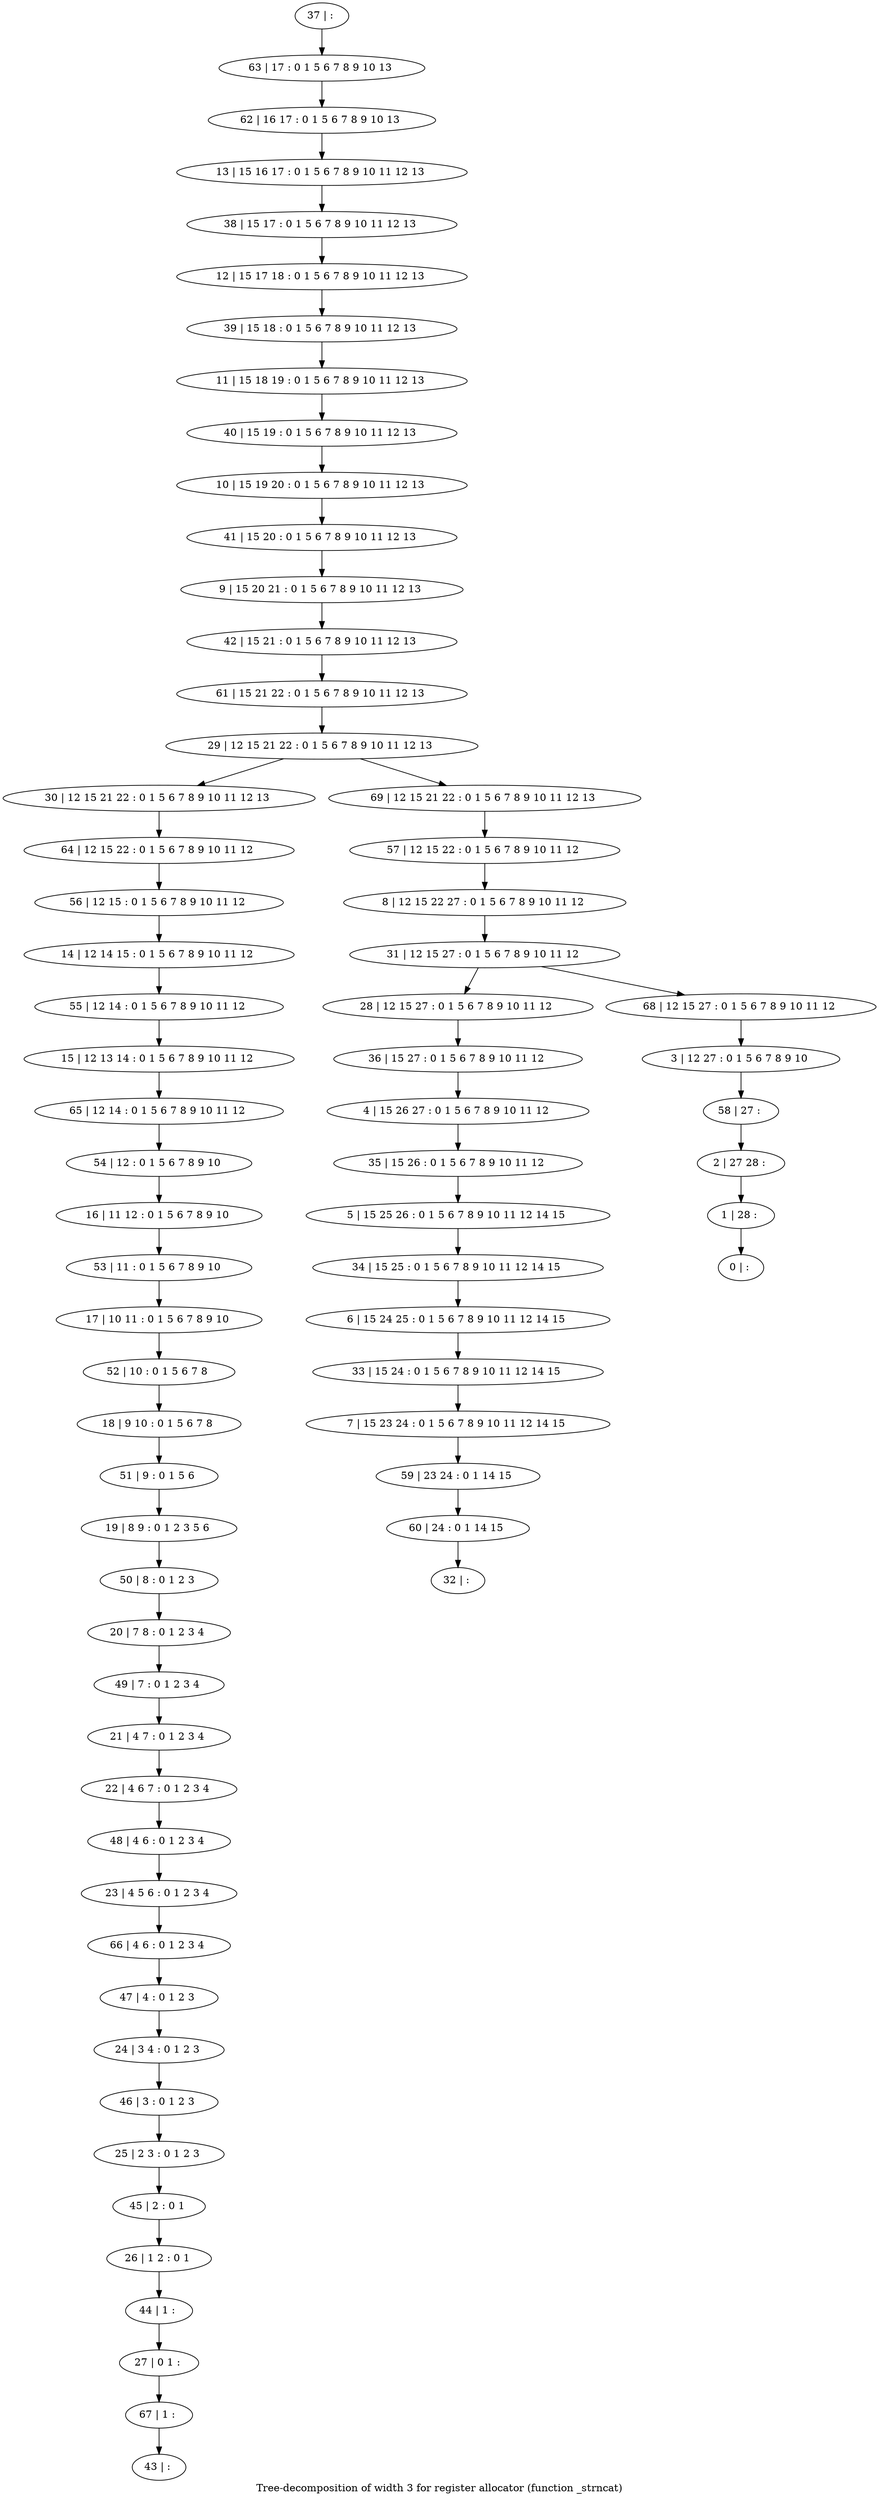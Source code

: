 digraph G {
graph [label="Tree-decomposition of width 3 for register allocator (function _strncat)"]
0[label="0 | : "];
1[label="1 | 28 : "];
2[label="2 | 27 28 : "];
3[label="3 | 12 27 : 0 1 5 6 7 8 9 10 "];
4[label="4 | 15 26 27 : 0 1 5 6 7 8 9 10 11 12 "];
5[label="5 | 15 25 26 : 0 1 5 6 7 8 9 10 11 12 14 15 "];
6[label="6 | 15 24 25 : 0 1 5 6 7 8 9 10 11 12 14 15 "];
7[label="7 | 15 23 24 : 0 1 5 6 7 8 9 10 11 12 14 15 "];
8[label="8 | 12 15 22 27 : 0 1 5 6 7 8 9 10 11 12 "];
9[label="9 | 15 20 21 : 0 1 5 6 7 8 9 10 11 12 13 "];
10[label="10 | 15 19 20 : 0 1 5 6 7 8 9 10 11 12 13 "];
11[label="11 | 15 18 19 : 0 1 5 6 7 8 9 10 11 12 13 "];
12[label="12 | 15 17 18 : 0 1 5 6 7 8 9 10 11 12 13 "];
13[label="13 | 15 16 17 : 0 1 5 6 7 8 9 10 11 12 13 "];
14[label="14 | 12 14 15 : 0 1 5 6 7 8 9 10 11 12 "];
15[label="15 | 12 13 14 : 0 1 5 6 7 8 9 10 11 12 "];
16[label="16 | 11 12 : 0 1 5 6 7 8 9 10 "];
17[label="17 | 10 11 : 0 1 5 6 7 8 9 10 "];
18[label="18 | 9 10 : 0 1 5 6 7 8 "];
19[label="19 | 8 9 : 0 1 2 3 5 6 "];
20[label="20 | 7 8 : 0 1 2 3 4 "];
21[label="21 | 4 7 : 0 1 2 3 4 "];
22[label="22 | 4 6 7 : 0 1 2 3 4 "];
23[label="23 | 4 5 6 : 0 1 2 3 4 "];
24[label="24 | 3 4 : 0 1 2 3 "];
25[label="25 | 2 3 : 0 1 2 3 "];
26[label="26 | 1 2 : 0 1 "];
27[label="27 | 0 1 : "];
28[label="28 | 12 15 27 : 0 1 5 6 7 8 9 10 11 12 "];
29[label="29 | 12 15 21 22 : 0 1 5 6 7 8 9 10 11 12 13 "];
30[label="30 | 12 15 21 22 : 0 1 5 6 7 8 9 10 11 12 13 "];
31[label="31 | 12 15 27 : 0 1 5 6 7 8 9 10 11 12 "];
32[label="32 | : "];
33[label="33 | 15 24 : 0 1 5 6 7 8 9 10 11 12 14 15 "];
34[label="34 | 15 25 : 0 1 5 6 7 8 9 10 11 12 14 15 "];
35[label="35 | 15 26 : 0 1 5 6 7 8 9 10 11 12 "];
36[label="36 | 15 27 : 0 1 5 6 7 8 9 10 11 12 "];
37[label="37 | : "];
38[label="38 | 15 17 : 0 1 5 6 7 8 9 10 11 12 13 "];
39[label="39 | 15 18 : 0 1 5 6 7 8 9 10 11 12 13 "];
40[label="40 | 15 19 : 0 1 5 6 7 8 9 10 11 12 13 "];
41[label="41 | 15 20 : 0 1 5 6 7 8 9 10 11 12 13 "];
42[label="42 | 15 21 : 0 1 5 6 7 8 9 10 11 12 13 "];
43[label="43 | : "];
44[label="44 | 1 : "];
45[label="45 | 2 : 0 1 "];
46[label="46 | 3 : 0 1 2 3 "];
47[label="47 | 4 : 0 1 2 3 "];
48[label="48 | 4 6 : 0 1 2 3 4 "];
49[label="49 | 7 : 0 1 2 3 4 "];
50[label="50 | 8 : 0 1 2 3 "];
51[label="51 | 9 : 0 1 5 6 "];
52[label="52 | 10 : 0 1 5 6 7 8 "];
53[label="53 | 11 : 0 1 5 6 7 8 9 10 "];
54[label="54 | 12 : 0 1 5 6 7 8 9 10 "];
55[label="55 | 12 14 : 0 1 5 6 7 8 9 10 11 12 "];
56[label="56 | 12 15 : 0 1 5 6 7 8 9 10 11 12 "];
57[label="57 | 12 15 22 : 0 1 5 6 7 8 9 10 11 12 "];
58[label="58 | 27 : "];
59[label="59 | 23 24 : 0 1 14 15 "];
60[label="60 | 24 : 0 1 14 15 "];
61[label="61 | 15 21 22 : 0 1 5 6 7 8 9 10 11 12 13 "];
62[label="62 | 16 17 : 0 1 5 6 7 8 9 10 13 "];
63[label="63 | 17 : 0 1 5 6 7 8 9 10 13 "];
64[label="64 | 12 15 22 : 0 1 5 6 7 8 9 10 11 12 "];
65[label="65 | 12 14 : 0 1 5 6 7 8 9 10 11 12 "];
66[label="66 | 4 6 : 0 1 2 3 4 "];
67[label="67 | 1 : "];
68[label="68 | 12 15 27 : 0 1 5 6 7 8 9 10 11 12 "];
69[label="69 | 12 15 21 22 : 0 1 5 6 7 8 9 10 11 12 13 "];
21->22 ;
33->7 ;
6->33 ;
34->6 ;
5->34 ;
35->5 ;
4->35 ;
36->4 ;
28->36 ;
44->27 ;
26->44 ;
45->26 ;
25->45 ;
46->25 ;
24->46 ;
47->24 ;
48->23 ;
22->48 ;
49->21 ;
20->49 ;
50->20 ;
19->50 ;
51->19 ;
18->51 ;
52->18 ;
17->52 ;
53->17 ;
16->53 ;
54->16 ;
55->15 ;
14->55 ;
56->14 ;
7->59 ;
60->32 ;
59->60 ;
64->56 ;
30->64 ;
65->54 ;
15->65 ;
66->47 ;
23->66 ;
67->43 ;
27->67 ;
37->63 ;
63->62 ;
62->13 ;
13->38 ;
38->12 ;
12->39 ;
39->11 ;
11->40 ;
40->10 ;
10->41 ;
41->9 ;
9->42 ;
42->61 ;
61->29 ;
57->8 ;
8->31 ;
3->58 ;
58->2 ;
2->1 ;
1->0 ;
68->3 ;
69->57 ;
31->28 ;
31->68 ;
29->30 ;
29->69 ;
}
